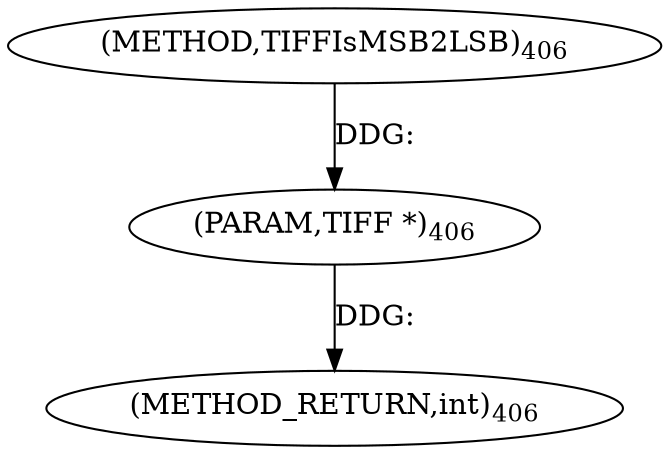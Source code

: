 digraph "TIFFIsMSB2LSB" {  
"8687" [label = <(METHOD,TIFFIsMSB2LSB)<SUB>406</SUB>> ]
"8689" [label = <(METHOD_RETURN,int)<SUB>406</SUB>> ]
"8688" [label = <(PARAM,TIFF *)<SUB>406</SUB>> ]
  "8688" -> "8689"  [ label = "DDG: "] 
  "8687" -> "8688"  [ label = "DDG: "] 
}
